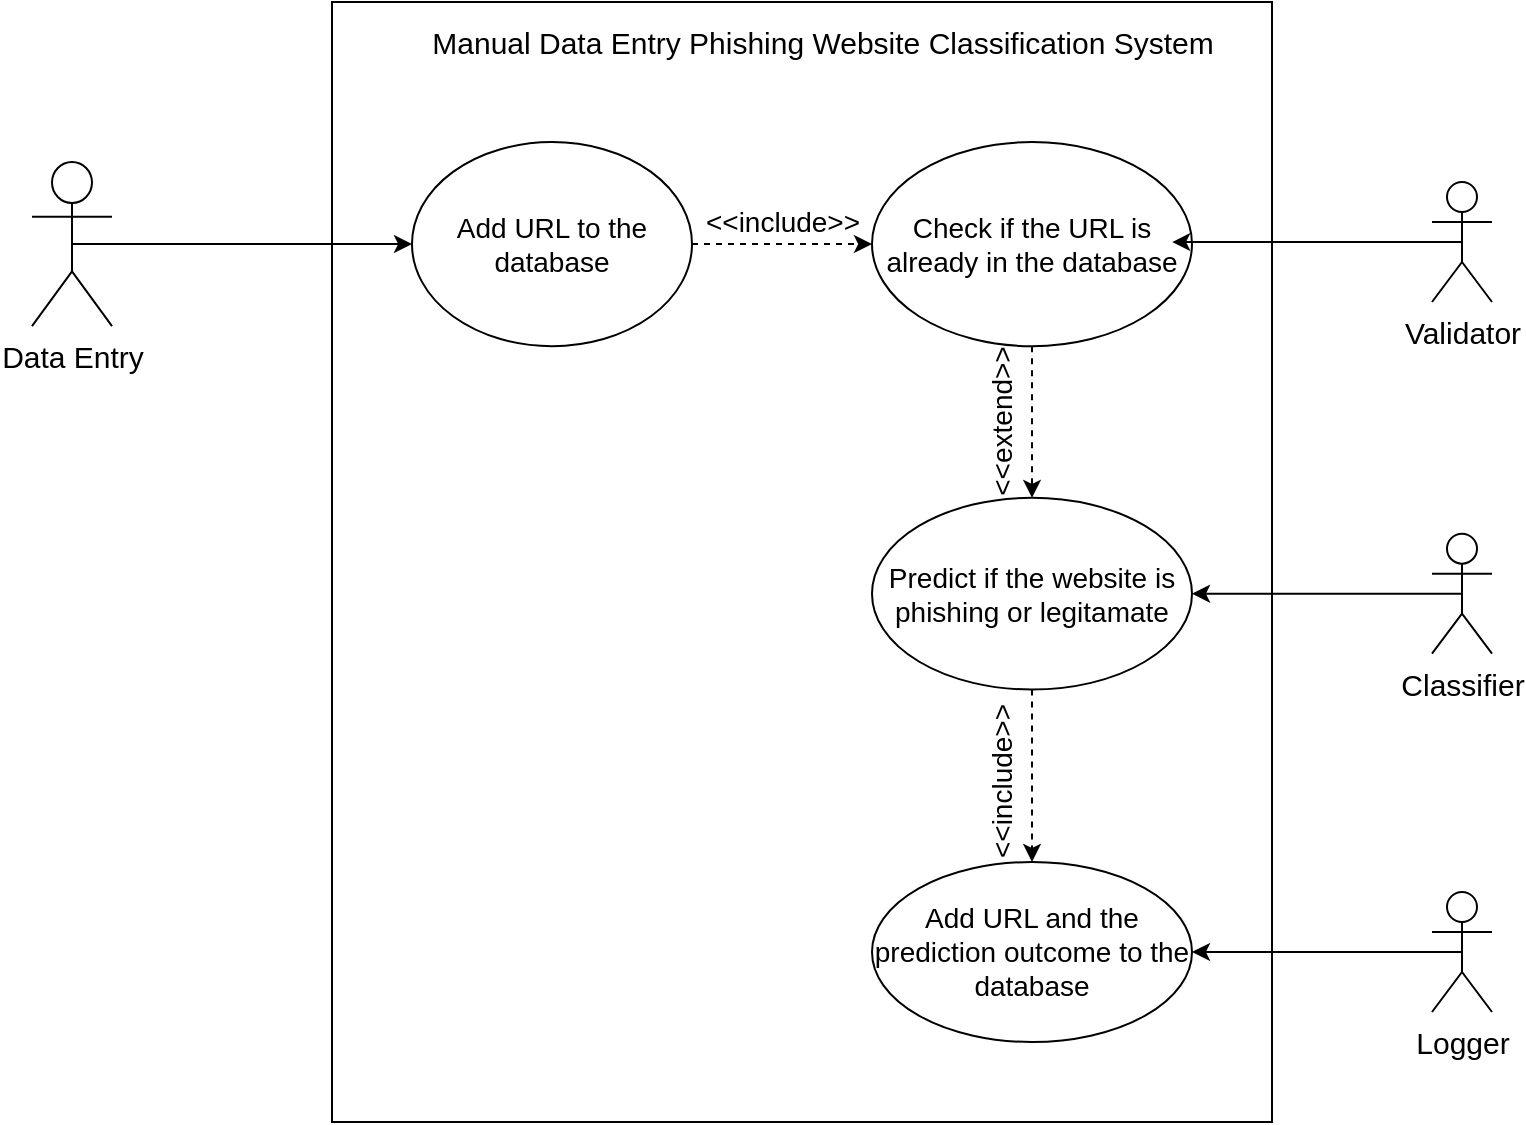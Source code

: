 <mxfile version="15.7.0" type="github"><diagram id="VXONj6stXXcIJjgrseHC" name="Page-1"><mxGraphModel dx="731" dy="901" grid="1" gridSize="10" guides="1" tooltips="1" connect="1" arrows="1" fold="1" page="1" pageScale="1" pageWidth="1100" pageHeight="850" math="0" shadow="0"><root><mxCell id="0"/><mxCell id="1" parent="0"/><mxCell id="j1KtoauYPyXXaPjDqbfs-4" value="" style="html=1;fillColor=none;fontSize=15;" parent="1" vertex="1"><mxGeometry x="290" y="180" width="470" height="560" as="geometry"/></mxCell><mxCell id="DbCdfK9rAyyJhcf-L7jl-15" value="" style="edgeStyle=orthogonalEdgeStyle;rounded=0;orthogonalLoop=1;jettySize=auto;html=1;fontSize=15;dashed=1;" edge="1" parent="1" source="j1KtoauYPyXXaPjDqbfs-5" target="DbCdfK9rAyyJhcf-L7jl-14"><mxGeometry relative="1" as="geometry"/></mxCell><mxCell id="j1KtoauYPyXXaPjDqbfs-5" value="Check if the URL is already in the database" style="ellipse;whiteSpace=wrap;html=1;fontSize=14;" parent="1" vertex="1"><mxGeometry x="560" y="250" width="160" height="102.07" as="geometry"/></mxCell><mxCell id="DbCdfK9rAyyJhcf-L7jl-13" style="edgeStyle=orthogonalEdgeStyle;rounded=0;orthogonalLoop=1;jettySize=auto;html=1;fontSize=15;dashed=1;" edge="1" parent="1" source="j1KtoauYPyXXaPjDqbfs-6" target="j1KtoauYPyXXaPjDqbfs-5"><mxGeometry relative="1" as="geometry"><Array as="points"><mxPoint x="490" y="301"/><mxPoint x="490" y="301"/></Array></mxGeometry></mxCell><mxCell id="j1KtoauYPyXXaPjDqbfs-6" value="Add URL to the database" style="ellipse;whiteSpace=wrap;html=1;fontSize=14;" parent="1" vertex="1"><mxGeometry x="330" y="250" width="140" height="102.07" as="geometry"/></mxCell><mxCell id="j1KtoauYPyXXaPjDqbfs-1" value="Data Entry" style="shape=umlActor;verticalLabelPosition=bottom;verticalAlign=top;html=1;outlineConnect=0;fontSize=15;" parent="1" vertex="1"><mxGeometry x="140" y="260.001" width="40" height="82.069" as="geometry"/></mxCell><mxCell id="j1KtoauYPyXXaPjDqbfs-11" style="edgeStyle=orthogonalEdgeStyle;rounded=0;orthogonalLoop=1;jettySize=auto;html=1;exitX=0.5;exitY=0.5;exitDx=0;exitDy=0;exitPerimeter=0;fontSize=15;" parent="1" source="j1KtoauYPyXXaPjDqbfs-1" target="j1KtoauYPyXXaPjDqbfs-6" edge="1"><mxGeometry x="140" y="170" as="geometry"><Array as="points"><mxPoint x="250" y="301"/><mxPoint x="250" y="301"/></Array></mxGeometry></mxCell><mxCell id="DbCdfK9rAyyJhcf-L7jl-9" value="&lt;font style=&quot;font-size: 15px;&quot;&gt;Manual Data Entry Phishing Website Classification System&lt;/font&gt;" style="text;html=1;align=center;verticalAlign=middle;resizable=0;points=[];autosize=1;strokeColor=none;fillColor=none;fontSize=15;" vertex="1" parent="1"><mxGeometry x="330" y="190" width="410" height="20" as="geometry"/></mxCell><mxCell id="DbCdfK9rAyyJhcf-L7jl-17" value="" style="edgeStyle=orthogonalEdgeStyle;rounded=0;orthogonalLoop=1;jettySize=auto;html=1;fontSize=15;dashed=1;" edge="1" parent="1" source="DbCdfK9rAyyJhcf-L7jl-14" target="DbCdfK9rAyyJhcf-L7jl-16"><mxGeometry relative="1" as="geometry"/></mxCell><mxCell id="DbCdfK9rAyyJhcf-L7jl-14" value="Predict if the website is phishing or legitamate" style="ellipse;whiteSpace=wrap;html=1;fontSize=14;" vertex="1" parent="1"><mxGeometry x="560" y="427.93" width="160" height="95.86" as="geometry"/></mxCell><mxCell id="DbCdfK9rAyyJhcf-L7jl-16" value="Add URL and the prediction outcome to the database" style="ellipse;whiteSpace=wrap;html=1;fontSize=14;" vertex="1" parent="1"><mxGeometry x="560" y="610" width="160" height="90" as="geometry"/></mxCell><mxCell id="DbCdfK9rAyyJhcf-L7jl-23" style="edgeStyle=orthogonalEdgeStyle;rounded=0;orthogonalLoop=1;jettySize=auto;html=1;exitX=0.5;exitY=0.5;exitDx=0;exitDy=0;exitPerimeter=0;entryX=0.938;entryY=0.49;entryDx=0;entryDy=0;entryPerimeter=0;fontSize=15;" edge="1" parent="1" source="DbCdfK9rAyyJhcf-L7jl-19" target="j1KtoauYPyXXaPjDqbfs-5"><mxGeometry relative="1" as="geometry"/></mxCell><mxCell id="DbCdfK9rAyyJhcf-L7jl-19" value="Validator" style="shape=umlActor;verticalLabelPosition=bottom;verticalAlign=top;html=1;fontSize=15;" vertex="1" parent="1"><mxGeometry x="840" y="270" width="30" height="60" as="geometry"/></mxCell><mxCell id="DbCdfK9rAyyJhcf-L7jl-24" style="edgeStyle=orthogonalEdgeStyle;rounded=0;orthogonalLoop=1;jettySize=auto;html=1;entryX=1;entryY=0.5;entryDx=0;entryDy=0;fontSize=15;exitX=0.5;exitY=0.5;exitDx=0;exitDy=0;exitPerimeter=0;" edge="1" parent="1" source="DbCdfK9rAyyJhcf-L7jl-20" target="DbCdfK9rAyyJhcf-L7jl-14"><mxGeometry relative="1" as="geometry"/></mxCell><mxCell id="DbCdfK9rAyyJhcf-L7jl-20" value="Classifier" style="shape=umlActor;verticalLabelPosition=bottom;verticalAlign=top;html=1;fontSize=15;" vertex="1" parent="1"><mxGeometry x="840" y="445.86" width="30" height="60" as="geometry"/></mxCell><mxCell id="DbCdfK9rAyyJhcf-L7jl-25" style="edgeStyle=orthogonalEdgeStyle;rounded=0;orthogonalLoop=1;jettySize=auto;html=1;exitX=0.5;exitY=0.5;exitDx=0;exitDy=0;exitPerimeter=0;entryX=1;entryY=0.5;entryDx=0;entryDy=0;fontSize=15;" edge="1" parent="1" source="DbCdfK9rAyyJhcf-L7jl-21" target="DbCdfK9rAyyJhcf-L7jl-16"><mxGeometry relative="1" as="geometry"/></mxCell><mxCell id="DbCdfK9rAyyJhcf-L7jl-21" value="Logger" style="shape=umlActor;verticalLabelPosition=bottom;verticalAlign=top;html=1;fontSize=15;" vertex="1" parent="1"><mxGeometry x="840" y="625" width="30" height="60" as="geometry"/></mxCell><mxCell id="DbCdfK9rAyyJhcf-L7jl-27" value="&amp;lt;&amp;lt;include&amp;gt;&amp;gt;" style="text;html=1;align=center;verticalAlign=middle;resizable=0;points=[];autosize=1;strokeColor=none;fillColor=none;fontSize=14;" vertex="1" parent="1"><mxGeometry x="470" y="280" width="90" height="20" as="geometry"/></mxCell><mxCell id="DbCdfK9rAyyJhcf-L7jl-28" value="&amp;lt;&amp;lt;extend&amp;gt;&amp;gt;" style="text;html=1;align=center;verticalAlign=middle;resizable=0;points=[];autosize=1;strokeColor=none;fillColor=none;fontSize=14;rotation=270;" vertex="1" parent="1"><mxGeometry x="580" y="380" width="90" height="20" as="geometry"/></mxCell><mxCell id="DbCdfK9rAyyJhcf-L7jl-29" value="&amp;lt;&amp;lt;include&amp;gt;&amp;gt;" style="text;html=1;align=center;verticalAlign=middle;resizable=0;points=[];autosize=1;strokeColor=none;fillColor=none;fontSize=14;rotation=270;" vertex="1" parent="1"><mxGeometry x="580" y="560" width="90" height="20" as="geometry"/></mxCell></root></mxGraphModel></diagram></mxfile>
